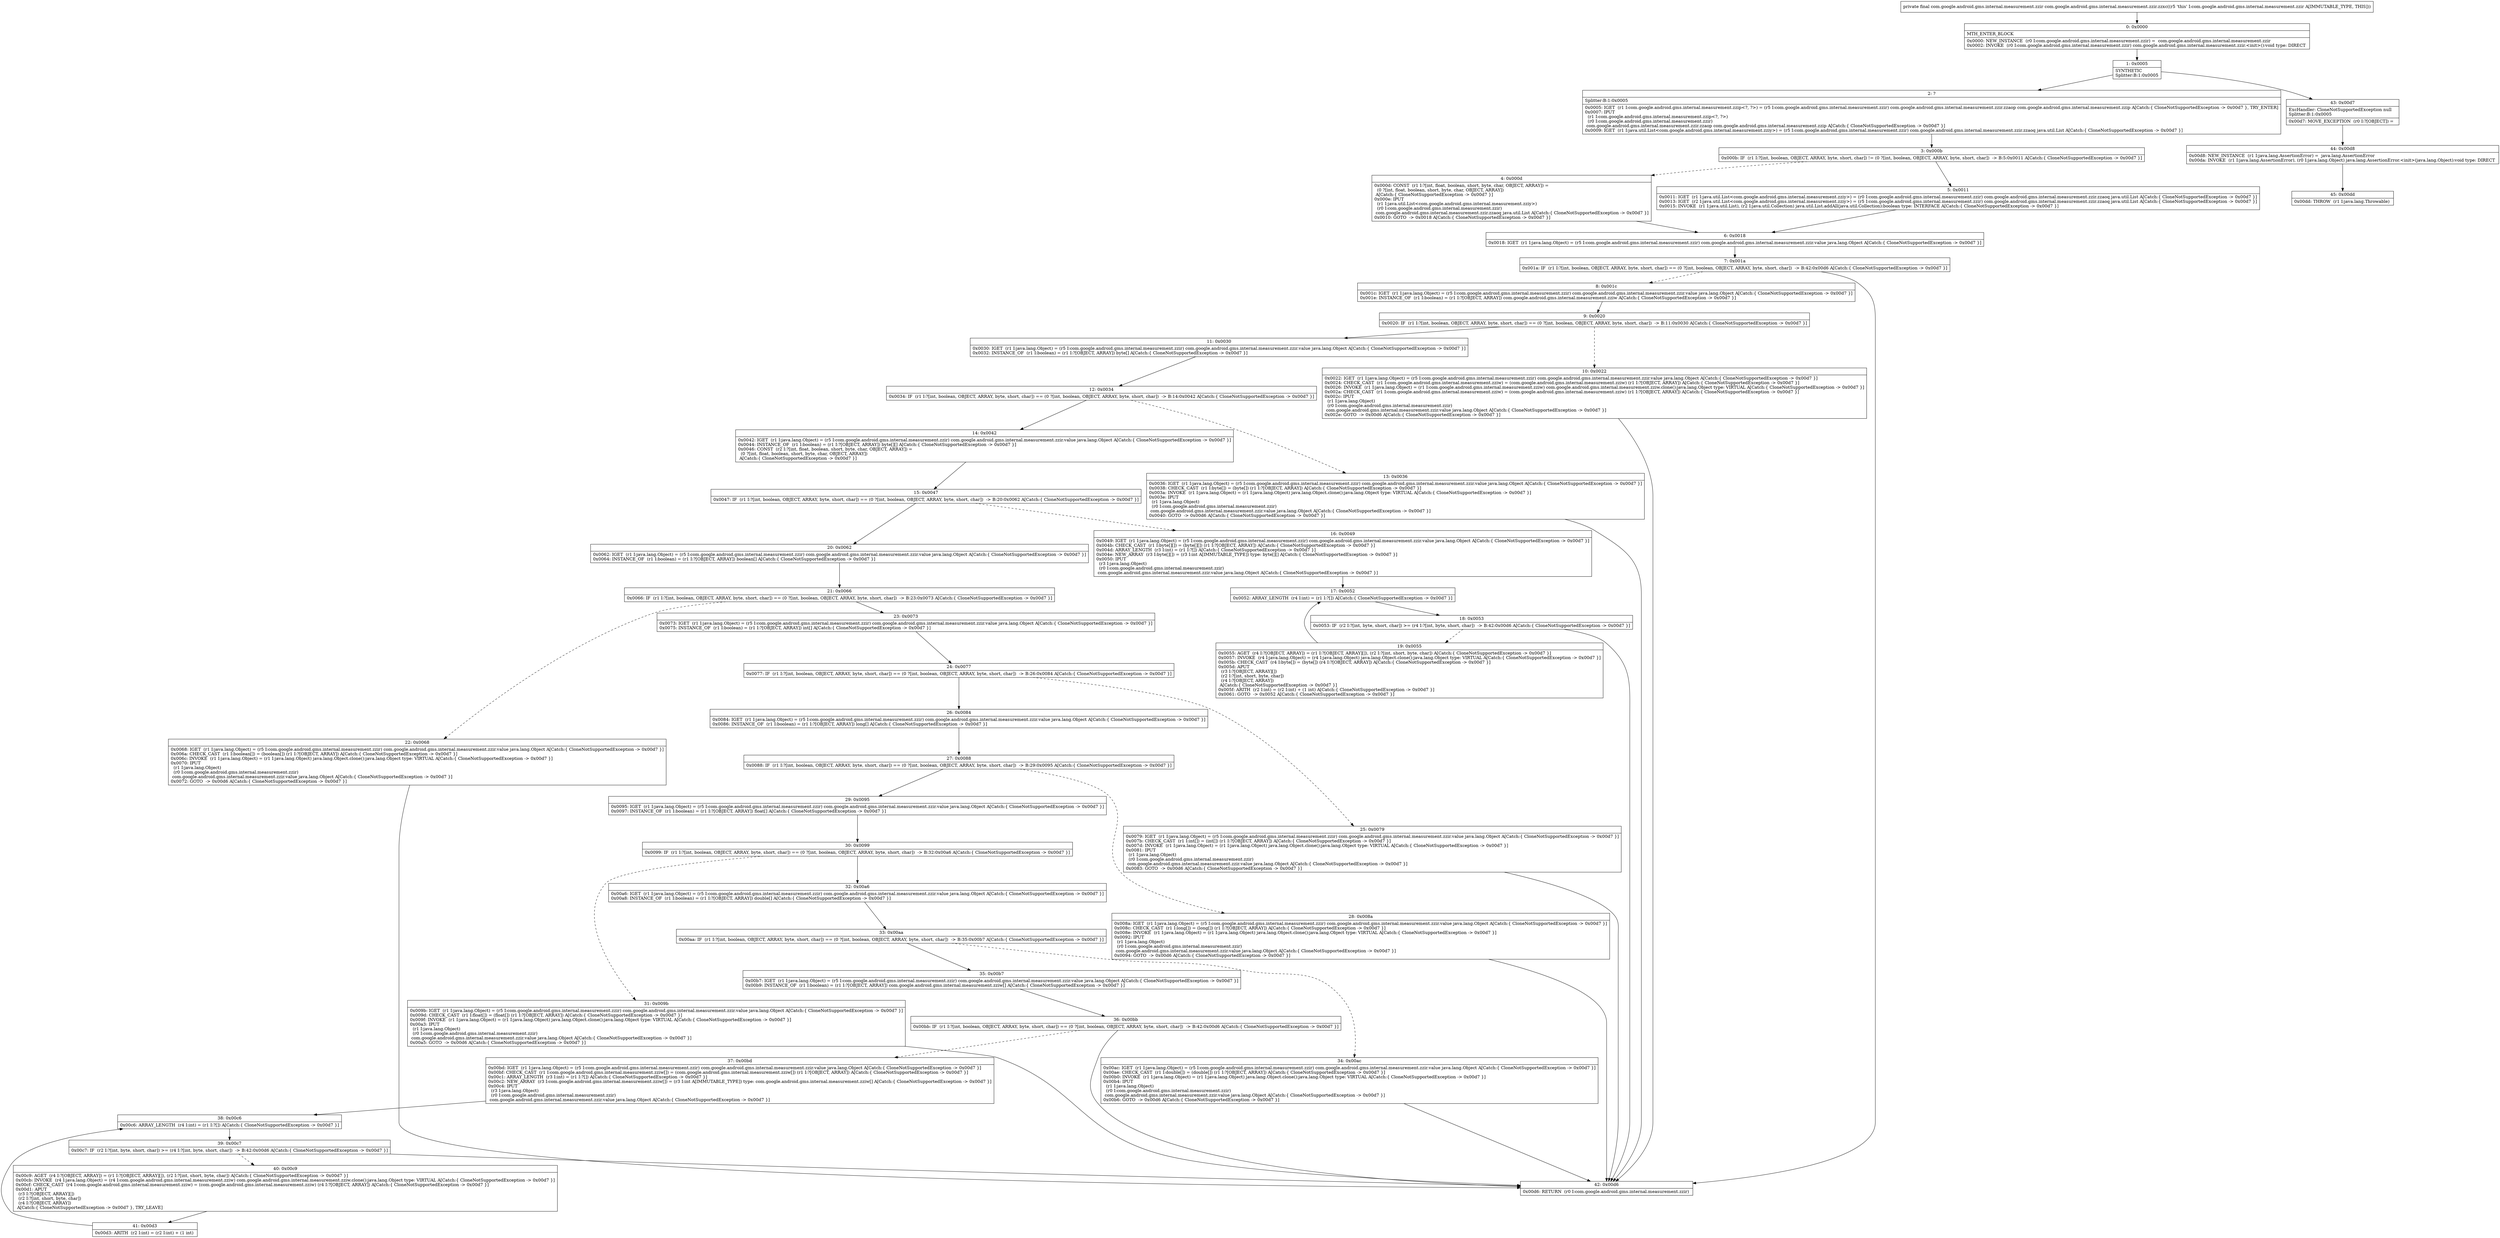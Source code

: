digraph "CFG forcom.google.android.gms.internal.measurement.zzir.zzxc()Lcom\/google\/android\/gms\/internal\/measurement\/zzir;" {
Node_0 [shape=record,label="{0\:\ 0x0000|MTH_ENTER_BLOCK\l|0x0000: NEW_INSTANCE  (r0 I:com.google.android.gms.internal.measurement.zzir) =  com.google.android.gms.internal.measurement.zzir \l0x0002: INVOKE  (r0 I:com.google.android.gms.internal.measurement.zzir) com.google.android.gms.internal.measurement.zzir.\<init\>():void type: DIRECT \l}"];
Node_1 [shape=record,label="{1\:\ 0x0005|SYNTHETIC\lSplitter:B:1:0x0005\l}"];
Node_2 [shape=record,label="{2\:\ ?|Splitter:B:1:0x0005\l|0x0005: IGET  (r1 I:com.google.android.gms.internal.measurement.zzip\<?, ?\>) = (r5 I:com.google.android.gms.internal.measurement.zzir) com.google.android.gms.internal.measurement.zzir.zzaop com.google.android.gms.internal.measurement.zzip A[Catch:\{ CloneNotSupportedException \-\> 0x00d7 \}, TRY_ENTER]\l0x0007: IPUT  \l  (r1 I:com.google.android.gms.internal.measurement.zzip\<?, ?\>)\l  (r0 I:com.google.android.gms.internal.measurement.zzir)\l com.google.android.gms.internal.measurement.zzir.zzaop com.google.android.gms.internal.measurement.zzip A[Catch:\{ CloneNotSupportedException \-\> 0x00d7 \}]\l0x0009: IGET  (r1 I:java.util.List\<com.google.android.gms.internal.measurement.zziy\>) = (r5 I:com.google.android.gms.internal.measurement.zzir) com.google.android.gms.internal.measurement.zzir.zzaoq java.util.List A[Catch:\{ CloneNotSupportedException \-\> 0x00d7 \}]\l}"];
Node_3 [shape=record,label="{3\:\ 0x000b|0x000b: IF  (r1 I:?[int, boolean, OBJECT, ARRAY, byte, short, char]) != (0 ?[int, boolean, OBJECT, ARRAY, byte, short, char])  \-\> B:5:0x0011 A[Catch:\{ CloneNotSupportedException \-\> 0x00d7 \}]\l}"];
Node_4 [shape=record,label="{4\:\ 0x000d|0x000d: CONST  (r1 I:?[int, float, boolean, short, byte, char, OBJECT, ARRAY]) = \l  (0 ?[int, float, boolean, short, byte, char, OBJECT, ARRAY])\l A[Catch:\{ CloneNotSupportedException \-\> 0x00d7 \}]\l0x000e: IPUT  \l  (r1 I:java.util.List\<com.google.android.gms.internal.measurement.zziy\>)\l  (r0 I:com.google.android.gms.internal.measurement.zzir)\l com.google.android.gms.internal.measurement.zzir.zzaoq java.util.List A[Catch:\{ CloneNotSupportedException \-\> 0x00d7 \}]\l0x0010: GOTO  \-\> 0x0018 A[Catch:\{ CloneNotSupportedException \-\> 0x00d7 \}]\l}"];
Node_5 [shape=record,label="{5\:\ 0x0011|0x0011: IGET  (r1 I:java.util.List\<com.google.android.gms.internal.measurement.zziy\>) = (r0 I:com.google.android.gms.internal.measurement.zzir) com.google.android.gms.internal.measurement.zzir.zzaoq java.util.List A[Catch:\{ CloneNotSupportedException \-\> 0x00d7 \}]\l0x0013: IGET  (r2 I:java.util.List\<com.google.android.gms.internal.measurement.zziy\>) = (r5 I:com.google.android.gms.internal.measurement.zzir) com.google.android.gms.internal.measurement.zzir.zzaoq java.util.List A[Catch:\{ CloneNotSupportedException \-\> 0x00d7 \}]\l0x0015: INVOKE  (r1 I:java.util.List), (r2 I:java.util.Collection) java.util.List.addAll(java.util.Collection):boolean type: INTERFACE A[Catch:\{ CloneNotSupportedException \-\> 0x00d7 \}]\l}"];
Node_6 [shape=record,label="{6\:\ 0x0018|0x0018: IGET  (r1 I:java.lang.Object) = (r5 I:com.google.android.gms.internal.measurement.zzir) com.google.android.gms.internal.measurement.zzir.value java.lang.Object A[Catch:\{ CloneNotSupportedException \-\> 0x00d7 \}]\l}"];
Node_7 [shape=record,label="{7\:\ 0x001a|0x001a: IF  (r1 I:?[int, boolean, OBJECT, ARRAY, byte, short, char]) == (0 ?[int, boolean, OBJECT, ARRAY, byte, short, char])  \-\> B:42:0x00d6 A[Catch:\{ CloneNotSupportedException \-\> 0x00d7 \}]\l}"];
Node_8 [shape=record,label="{8\:\ 0x001c|0x001c: IGET  (r1 I:java.lang.Object) = (r5 I:com.google.android.gms.internal.measurement.zzir) com.google.android.gms.internal.measurement.zzir.value java.lang.Object A[Catch:\{ CloneNotSupportedException \-\> 0x00d7 \}]\l0x001e: INSTANCE_OF  (r1 I:boolean) = (r1 I:?[OBJECT, ARRAY]) com.google.android.gms.internal.measurement.zziw A[Catch:\{ CloneNotSupportedException \-\> 0x00d7 \}]\l}"];
Node_9 [shape=record,label="{9\:\ 0x0020|0x0020: IF  (r1 I:?[int, boolean, OBJECT, ARRAY, byte, short, char]) == (0 ?[int, boolean, OBJECT, ARRAY, byte, short, char])  \-\> B:11:0x0030 A[Catch:\{ CloneNotSupportedException \-\> 0x00d7 \}]\l}"];
Node_10 [shape=record,label="{10\:\ 0x0022|0x0022: IGET  (r1 I:java.lang.Object) = (r5 I:com.google.android.gms.internal.measurement.zzir) com.google.android.gms.internal.measurement.zzir.value java.lang.Object A[Catch:\{ CloneNotSupportedException \-\> 0x00d7 \}]\l0x0024: CHECK_CAST  (r1 I:com.google.android.gms.internal.measurement.zziw) = (com.google.android.gms.internal.measurement.zziw) (r1 I:?[OBJECT, ARRAY]) A[Catch:\{ CloneNotSupportedException \-\> 0x00d7 \}]\l0x0026: INVOKE  (r1 I:java.lang.Object) = (r1 I:com.google.android.gms.internal.measurement.zziw) com.google.android.gms.internal.measurement.zziw.clone():java.lang.Object type: VIRTUAL A[Catch:\{ CloneNotSupportedException \-\> 0x00d7 \}]\l0x002a: CHECK_CAST  (r1 I:com.google.android.gms.internal.measurement.zziw) = (com.google.android.gms.internal.measurement.zziw) (r1 I:?[OBJECT, ARRAY]) A[Catch:\{ CloneNotSupportedException \-\> 0x00d7 \}]\l0x002c: IPUT  \l  (r1 I:java.lang.Object)\l  (r0 I:com.google.android.gms.internal.measurement.zzir)\l com.google.android.gms.internal.measurement.zzir.value java.lang.Object A[Catch:\{ CloneNotSupportedException \-\> 0x00d7 \}]\l0x002e: GOTO  \-\> 0x00d6 A[Catch:\{ CloneNotSupportedException \-\> 0x00d7 \}]\l}"];
Node_11 [shape=record,label="{11\:\ 0x0030|0x0030: IGET  (r1 I:java.lang.Object) = (r5 I:com.google.android.gms.internal.measurement.zzir) com.google.android.gms.internal.measurement.zzir.value java.lang.Object A[Catch:\{ CloneNotSupportedException \-\> 0x00d7 \}]\l0x0032: INSTANCE_OF  (r1 I:boolean) = (r1 I:?[OBJECT, ARRAY]) byte[] A[Catch:\{ CloneNotSupportedException \-\> 0x00d7 \}]\l}"];
Node_12 [shape=record,label="{12\:\ 0x0034|0x0034: IF  (r1 I:?[int, boolean, OBJECT, ARRAY, byte, short, char]) == (0 ?[int, boolean, OBJECT, ARRAY, byte, short, char])  \-\> B:14:0x0042 A[Catch:\{ CloneNotSupportedException \-\> 0x00d7 \}]\l}"];
Node_13 [shape=record,label="{13\:\ 0x0036|0x0036: IGET  (r1 I:java.lang.Object) = (r5 I:com.google.android.gms.internal.measurement.zzir) com.google.android.gms.internal.measurement.zzir.value java.lang.Object A[Catch:\{ CloneNotSupportedException \-\> 0x00d7 \}]\l0x0038: CHECK_CAST  (r1 I:byte[]) = (byte[]) (r1 I:?[OBJECT, ARRAY]) A[Catch:\{ CloneNotSupportedException \-\> 0x00d7 \}]\l0x003a: INVOKE  (r1 I:java.lang.Object) = (r1 I:java.lang.Object) java.lang.Object.clone():java.lang.Object type: VIRTUAL A[Catch:\{ CloneNotSupportedException \-\> 0x00d7 \}]\l0x003e: IPUT  \l  (r1 I:java.lang.Object)\l  (r0 I:com.google.android.gms.internal.measurement.zzir)\l com.google.android.gms.internal.measurement.zzir.value java.lang.Object A[Catch:\{ CloneNotSupportedException \-\> 0x00d7 \}]\l0x0040: GOTO  \-\> 0x00d6 A[Catch:\{ CloneNotSupportedException \-\> 0x00d7 \}]\l}"];
Node_14 [shape=record,label="{14\:\ 0x0042|0x0042: IGET  (r1 I:java.lang.Object) = (r5 I:com.google.android.gms.internal.measurement.zzir) com.google.android.gms.internal.measurement.zzir.value java.lang.Object A[Catch:\{ CloneNotSupportedException \-\> 0x00d7 \}]\l0x0044: INSTANCE_OF  (r1 I:boolean) = (r1 I:?[OBJECT, ARRAY]) byte[][] A[Catch:\{ CloneNotSupportedException \-\> 0x00d7 \}]\l0x0046: CONST  (r2 I:?[int, float, boolean, short, byte, char, OBJECT, ARRAY]) = \l  (0 ?[int, float, boolean, short, byte, char, OBJECT, ARRAY])\l A[Catch:\{ CloneNotSupportedException \-\> 0x00d7 \}]\l}"];
Node_15 [shape=record,label="{15\:\ 0x0047|0x0047: IF  (r1 I:?[int, boolean, OBJECT, ARRAY, byte, short, char]) == (0 ?[int, boolean, OBJECT, ARRAY, byte, short, char])  \-\> B:20:0x0062 A[Catch:\{ CloneNotSupportedException \-\> 0x00d7 \}]\l}"];
Node_16 [shape=record,label="{16\:\ 0x0049|0x0049: IGET  (r1 I:java.lang.Object) = (r5 I:com.google.android.gms.internal.measurement.zzir) com.google.android.gms.internal.measurement.zzir.value java.lang.Object A[Catch:\{ CloneNotSupportedException \-\> 0x00d7 \}]\l0x004b: CHECK_CAST  (r1 I:byte[][]) = (byte[][]) (r1 I:?[OBJECT, ARRAY]) A[Catch:\{ CloneNotSupportedException \-\> 0x00d7 \}]\l0x004d: ARRAY_LENGTH  (r3 I:int) = (r1 I:?[]) A[Catch:\{ CloneNotSupportedException \-\> 0x00d7 \}]\l0x004e: NEW_ARRAY  (r3 I:byte[][]) = (r3 I:int A[IMMUTABLE_TYPE]) type: byte[][] A[Catch:\{ CloneNotSupportedException \-\> 0x00d7 \}]\l0x0050: IPUT  \l  (r3 I:java.lang.Object)\l  (r0 I:com.google.android.gms.internal.measurement.zzir)\l com.google.android.gms.internal.measurement.zzir.value java.lang.Object A[Catch:\{ CloneNotSupportedException \-\> 0x00d7 \}]\l}"];
Node_17 [shape=record,label="{17\:\ 0x0052|0x0052: ARRAY_LENGTH  (r4 I:int) = (r1 I:?[]) A[Catch:\{ CloneNotSupportedException \-\> 0x00d7 \}]\l}"];
Node_18 [shape=record,label="{18\:\ 0x0053|0x0053: IF  (r2 I:?[int, byte, short, char]) \>= (r4 I:?[int, byte, short, char])  \-\> B:42:0x00d6 A[Catch:\{ CloneNotSupportedException \-\> 0x00d7 \}]\l}"];
Node_19 [shape=record,label="{19\:\ 0x0055|0x0055: AGET  (r4 I:?[OBJECT, ARRAY]) = (r1 I:?[OBJECT, ARRAY][]), (r2 I:?[int, short, byte, char]) A[Catch:\{ CloneNotSupportedException \-\> 0x00d7 \}]\l0x0057: INVOKE  (r4 I:java.lang.Object) = (r4 I:java.lang.Object) java.lang.Object.clone():java.lang.Object type: VIRTUAL A[Catch:\{ CloneNotSupportedException \-\> 0x00d7 \}]\l0x005b: CHECK_CAST  (r4 I:byte[]) = (byte[]) (r4 I:?[OBJECT, ARRAY]) A[Catch:\{ CloneNotSupportedException \-\> 0x00d7 \}]\l0x005d: APUT  \l  (r3 I:?[OBJECT, ARRAY][])\l  (r2 I:?[int, short, byte, char])\l  (r4 I:?[OBJECT, ARRAY])\l A[Catch:\{ CloneNotSupportedException \-\> 0x00d7 \}]\l0x005f: ARITH  (r2 I:int) = (r2 I:int) + (1 int) A[Catch:\{ CloneNotSupportedException \-\> 0x00d7 \}]\l0x0061: GOTO  \-\> 0x0052 A[Catch:\{ CloneNotSupportedException \-\> 0x00d7 \}]\l}"];
Node_20 [shape=record,label="{20\:\ 0x0062|0x0062: IGET  (r1 I:java.lang.Object) = (r5 I:com.google.android.gms.internal.measurement.zzir) com.google.android.gms.internal.measurement.zzir.value java.lang.Object A[Catch:\{ CloneNotSupportedException \-\> 0x00d7 \}]\l0x0064: INSTANCE_OF  (r1 I:boolean) = (r1 I:?[OBJECT, ARRAY]) boolean[] A[Catch:\{ CloneNotSupportedException \-\> 0x00d7 \}]\l}"];
Node_21 [shape=record,label="{21\:\ 0x0066|0x0066: IF  (r1 I:?[int, boolean, OBJECT, ARRAY, byte, short, char]) == (0 ?[int, boolean, OBJECT, ARRAY, byte, short, char])  \-\> B:23:0x0073 A[Catch:\{ CloneNotSupportedException \-\> 0x00d7 \}]\l}"];
Node_22 [shape=record,label="{22\:\ 0x0068|0x0068: IGET  (r1 I:java.lang.Object) = (r5 I:com.google.android.gms.internal.measurement.zzir) com.google.android.gms.internal.measurement.zzir.value java.lang.Object A[Catch:\{ CloneNotSupportedException \-\> 0x00d7 \}]\l0x006a: CHECK_CAST  (r1 I:boolean[]) = (boolean[]) (r1 I:?[OBJECT, ARRAY]) A[Catch:\{ CloneNotSupportedException \-\> 0x00d7 \}]\l0x006c: INVOKE  (r1 I:java.lang.Object) = (r1 I:java.lang.Object) java.lang.Object.clone():java.lang.Object type: VIRTUAL A[Catch:\{ CloneNotSupportedException \-\> 0x00d7 \}]\l0x0070: IPUT  \l  (r1 I:java.lang.Object)\l  (r0 I:com.google.android.gms.internal.measurement.zzir)\l com.google.android.gms.internal.measurement.zzir.value java.lang.Object A[Catch:\{ CloneNotSupportedException \-\> 0x00d7 \}]\l0x0072: GOTO  \-\> 0x00d6 A[Catch:\{ CloneNotSupportedException \-\> 0x00d7 \}]\l}"];
Node_23 [shape=record,label="{23\:\ 0x0073|0x0073: IGET  (r1 I:java.lang.Object) = (r5 I:com.google.android.gms.internal.measurement.zzir) com.google.android.gms.internal.measurement.zzir.value java.lang.Object A[Catch:\{ CloneNotSupportedException \-\> 0x00d7 \}]\l0x0075: INSTANCE_OF  (r1 I:boolean) = (r1 I:?[OBJECT, ARRAY]) int[] A[Catch:\{ CloneNotSupportedException \-\> 0x00d7 \}]\l}"];
Node_24 [shape=record,label="{24\:\ 0x0077|0x0077: IF  (r1 I:?[int, boolean, OBJECT, ARRAY, byte, short, char]) == (0 ?[int, boolean, OBJECT, ARRAY, byte, short, char])  \-\> B:26:0x0084 A[Catch:\{ CloneNotSupportedException \-\> 0x00d7 \}]\l}"];
Node_25 [shape=record,label="{25\:\ 0x0079|0x0079: IGET  (r1 I:java.lang.Object) = (r5 I:com.google.android.gms.internal.measurement.zzir) com.google.android.gms.internal.measurement.zzir.value java.lang.Object A[Catch:\{ CloneNotSupportedException \-\> 0x00d7 \}]\l0x007b: CHECK_CAST  (r1 I:int[]) = (int[]) (r1 I:?[OBJECT, ARRAY]) A[Catch:\{ CloneNotSupportedException \-\> 0x00d7 \}]\l0x007d: INVOKE  (r1 I:java.lang.Object) = (r1 I:java.lang.Object) java.lang.Object.clone():java.lang.Object type: VIRTUAL A[Catch:\{ CloneNotSupportedException \-\> 0x00d7 \}]\l0x0081: IPUT  \l  (r1 I:java.lang.Object)\l  (r0 I:com.google.android.gms.internal.measurement.zzir)\l com.google.android.gms.internal.measurement.zzir.value java.lang.Object A[Catch:\{ CloneNotSupportedException \-\> 0x00d7 \}]\l0x0083: GOTO  \-\> 0x00d6 A[Catch:\{ CloneNotSupportedException \-\> 0x00d7 \}]\l}"];
Node_26 [shape=record,label="{26\:\ 0x0084|0x0084: IGET  (r1 I:java.lang.Object) = (r5 I:com.google.android.gms.internal.measurement.zzir) com.google.android.gms.internal.measurement.zzir.value java.lang.Object A[Catch:\{ CloneNotSupportedException \-\> 0x00d7 \}]\l0x0086: INSTANCE_OF  (r1 I:boolean) = (r1 I:?[OBJECT, ARRAY]) long[] A[Catch:\{ CloneNotSupportedException \-\> 0x00d7 \}]\l}"];
Node_27 [shape=record,label="{27\:\ 0x0088|0x0088: IF  (r1 I:?[int, boolean, OBJECT, ARRAY, byte, short, char]) == (0 ?[int, boolean, OBJECT, ARRAY, byte, short, char])  \-\> B:29:0x0095 A[Catch:\{ CloneNotSupportedException \-\> 0x00d7 \}]\l}"];
Node_28 [shape=record,label="{28\:\ 0x008a|0x008a: IGET  (r1 I:java.lang.Object) = (r5 I:com.google.android.gms.internal.measurement.zzir) com.google.android.gms.internal.measurement.zzir.value java.lang.Object A[Catch:\{ CloneNotSupportedException \-\> 0x00d7 \}]\l0x008c: CHECK_CAST  (r1 I:long[]) = (long[]) (r1 I:?[OBJECT, ARRAY]) A[Catch:\{ CloneNotSupportedException \-\> 0x00d7 \}]\l0x008e: INVOKE  (r1 I:java.lang.Object) = (r1 I:java.lang.Object) java.lang.Object.clone():java.lang.Object type: VIRTUAL A[Catch:\{ CloneNotSupportedException \-\> 0x00d7 \}]\l0x0092: IPUT  \l  (r1 I:java.lang.Object)\l  (r0 I:com.google.android.gms.internal.measurement.zzir)\l com.google.android.gms.internal.measurement.zzir.value java.lang.Object A[Catch:\{ CloneNotSupportedException \-\> 0x00d7 \}]\l0x0094: GOTO  \-\> 0x00d6 A[Catch:\{ CloneNotSupportedException \-\> 0x00d7 \}]\l}"];
Node_29 [shape=record,label="{29\:\ 0x0095|0x0095: IGET  (r1 I:java.lang.Object) = (r5 I:com.google.android.gms.internal.measurement.zzir) com.google.android.gms.internal.measurement.zzir.value java.lang.Object A[Catch:\{ CloneNotSupportedException \-\> 0x00d7 \}]\l0x0097: INSTANCE_OF  (r1 I:boolean) = (r1 I:?[OBJECT, ARRAY]) float[] A[Catch:\{ CloneNotSupportedException \-\> 0x00d7 \}]\l}"];
Node_30 [shape=record,label="{30\:\ 0x0099|0x0099: IF  (r1 I:?[int, boolean, OBJECT, ARRAY, byte, short, char]) == (0 ?[int, boolean, OBJECT, ARRAY, byte, short, char])  \-\> B:32:0x00a6 A[Catch:\{ CloneNotSupportedException \-\> 0x00d7 \}]\l}"];
Node_31 [shape=record,label="{31\:\ 0x009b|0x009b: IGET  (r1 I:java.lang.Object) = (r5 I:com.google.android.gms.internal.measurement.zzir) com.google.android.gms.internal.measurement.zzir.value java.lang.Object A[Catch:\{ CloneNotSupportedException \-\> 0x00d7 \}]\l0x009d: CHECK_CAST  (r1 I:float[]) = (float[]) (r1 I:?[OBJECT, ARRAY]) A[Catch:\{ CloneNotSupportedException \-\> 0x00d7 \}]\l0x009f: INVOKE  (r1 I:java.lang.Object) = (r1 I:java.lang.Object) java.lang.Object.clone():java.lang.Object type: VIRTUAL A[Catch:\{ CloneNotSupportedException \-\> 0x00d7 \}]\l0x00a3: IPUT  \l  (r1 I:java.lang.Object)\l  (r0 I:com.google.android.gms.internal.measurement.zzir)\l com.google.android.gms.internal.measurement.zzir.value java.lang.Object A[Catch:\{ CloneNotSupportedException \-\> 0x00d7 \}]\l0x00a5: GOTO  \-\> 0x00d6 A[Catch:\{ CloneNotSupportedException \-\> 0x00d7 \}]\l}"];
Node_32 [shape=record,label="{32\:\ 0x00a6|0x00a6: IGET  (r1 I:java.lang.Object) = (r5 I:com.google.android.gms.internal.measurement.zzir) com.google.android.gms.internal.measurement.zzir.value java.lang.Object A[Catch:\{ CloneNotSupportedException \-\> 0x00d7 \}]\l0x00a8: INSTANCE_OF  (r1 I:boolean) = (r1 I:?[OBJECT, ARRAY]) double[] A[Catch:\{ CloneNotSupportedException \-\> 0x00d7 \}]\l}"];
Node_33 [shape=record,label="{33\:\ 0x00aa|0x00aa: IF  (r1 I:?[int, boolean, OBJECT, ARRAY, byte, short, char]) == (0 ?[int, boolean, OBJECT, ARRAY, byte, short, char])  \-\> B:35:0x00b7 A[Catch:\{ CloneNotSupportedException \-\> 0x00d7 \}]\l}"];
Node_34 [shape=record,label="{34\:\ 0x00ac|0x00ac: IGET  (r1 I:java.lang.Object) = (r5 I:com.google.android.gms.internal.measurement.zzir) com.google.android.gms.internal.measurement.zzir.value java.lang.Object A[Catch:\{ CloneNotSupportedException \-\> 0x00d7 \}]\l0x00ae: CHECK_CAST  (r1 I:double[]) = (double[]) (r1 I:?[OBJECT, ARRAY]) A[Catch:\{ CloneNotSupportedException \-\> 0x00d7 \}]\l0x00b0: INVOKE  (r1 I:java.lang.Object) = (r1 I:java.lang.Object) java.lang.Object.clone():java.lang.Object type: VIRTUAL A[Catch:\{ CloneNotSupportedException \-\> 0x00d7 \}]\l0x00b4: IPUT  \l  (r1 I:java.lang.Object)\l  (r0 I:com.google.android.gms.internal.measurement.zzir)\l com.google.android.gms.internal.measurement.zzir.value java.lang.Object A[Catch:\{ CloneNotSupportedException \-\> 0x00d7 \}]\l0x00b6: GOTO  \-\> 0x00d6 A[Catch:\{ CloneNotSupportedException \-\> 0x00d7 \}]\l}"];
Node_35 [shape=record,label="{35\:\ 0x00b7|0x00b7: IGET  (r1 I:java.lang.Object) = (r5 I:com.google.android.gms.internal.measurement.zzir) com.google.android.gms.internal.measurement.zzir.value java.lang.Object A[Catch:\{ CloneNotSupportedException \-\> 0x00d7 \}]\l0x00b9: INSTANCE_OF  (r1 I:boolean) = (r1 I:?[OBJECT, ARRAY]) com.google.android.gms.internal.measurement.zziw[] A[Catch:\{ CloneNotSupportedException \-\> 0x00d7 \}]\l}"];
Node_36 [shape=record,label="{36\:\ 0x00bb|0x00bb: IF  (r1 I:?[int, boolean, OBJECT, ARRAY, byte, short, char]) == (0 ?[int, boolean, OBJECT, ARRAY, byte, short, char])  \-\> B:42:0x00d6 A[Catch:\{ CloneNotSupportedException \-\> 0x00d7 \}]\l}"];
Node_37 [shape=record,label="{37\:\ 0x00bd|0x00bd: IGET  (r1 I:java.lang.Object) = (r5 I:com.google.android.gms.internal.measurement.zzir) com.google.android.gms.internal.measurement.zzir.value java.lang.Object A[Catch:\{ CloneNotSupportedException \-\> 0x00d7 \}]\l0x00bf: CHECK_CAST  (r1 I:com.google.android.gms.internal.measurement.zziw[]) = (com.google.android.gms.internal.measurement.zziw[]) (r1 I:?[OBJECT, ARRAY]) A[Catch:\{ CloneNotSupportedException \-\> 0x00d7 \}]\l0x00c1: ARRAY_LENGTH  (r3 I:int) = (r1 I:?[]) A[Catch:\{ CloneNotSupportedException \-\> 0x00d7 \}]\l0x00c2: NEW_ARRAY  (r3 I:com.google.android.gms.internal.measurement.zziw[]) = (r3 I:int A[IMMUTABLE_TYPE]) type: com.google.android.gms.internal.measurement.zziw[] A[Catch:\{ CloneNotSupportedException \-\> 0x00d7 \}]\l0x00c4: IPUT  \l  (r3 I:java.lang.Object)\l  (r0 I:com.google.android.gms.internal.measurement.zzir)\l com.google.android.gms.internal.measurement.zzir.value java.lang.Object A[Catch:\{ CloneNotSupportedException \-\> 0x00d7 \}]\l}"];
Node_38 [shape=record,label="{38\:\ 0x00c6|0x00c6: ARRAY_LENGTH  (r4 I:int) = (r1 I:?[]) A[Catch:\{ CloneNotSupportedException \-\> 0x00d7 \}]\l}"];
Node_39 [shape=record,label="{39\:\ 0x00c7|0x00c7: IF  (r2 I:?[int, byte, short, char]) \>= (r4 I:?[int, byte, short, char])  \-\> B:42:0x00d6 A[Catch:\{ CloneNotSupportedException \-\> 0x00d7 \}]\l}"];
Node_40 [shape=record,label="{40\:\ 0x00c9|0x00c9: AGET  (r4 I:?[OBJECT, ARRAY]) = (r1 I:?[OBJECT, ARRAY][]), (r2 I:?[int, short, byte, char]) A[Catch:\{ CloneNotSupportedException \-\> 0x00d7 \}]\l0x00cb: INVOKE  (r4 I:java.lang.Object) = (r4 I:com.google.android.gms.internal.measurement.zziw) com.google.android.gms.internal.measurement.zziw.clone():java.lang.Object type: VIRTUAL A[Catch:\{ CloneNotSupportedException \-\> 0x00d7 \}]\l0x00cf: CHECK_CAST  (r4 I:com.google.android.gms.internal.measurement.zziw) = (com.google.android.gms.internal.measurement.zziw) (r4 I:?[OBJECT, ARRAY]) A[Catch:\{ CloneNotSupportedException \-\> 0x00d7 \}]\l0x00d1: APUT  \l  (r3 I:?[OBJECT, ARRAY][])\l  (r2 I:?[int, short, byte, char])\l  (r4 I:?[OBJECT, ARRAY])\l A[Catch:\{ CloneNotSupportedException \-\> 0x00d7 \}, TRY_LEAVE]\l}"];
Node_41 [shape=record,label="{41\:\ 0x00d3|0x00d3: ARITH  (r2 I:int) = (r2 I:int) + (1 int) \l}"];
Node_42 [shape=record,label="{42\:\ 0x00d6|0x00d6: RETURN  (r0 I:com.google.android.gms.internal.measurement.zzir) \l}"];
Node_43 [shape=record,label="{43\:\ 0x00d7|ExcHandler: CloneNotSupportedException null\lSplitter:B:1:0x0005\l|0x00d7: MOVE_EXCEPTION  (r0 I:?[OBJECT]) =  \l}"];
Node_44 [shape=record,label="{44\:\ 0x00d8|0x00d8: NEW_INSTANCE  (r1 I:java.lang.AssertionError) =  java.lang.AssertionError \l0x00da: INVOKE  (r1 I:java.lang.AssertionError), (r0 I:java.lang.Object) java.lang.AssertionError.\<init\>(java.lang.Object):void type: DIRECT \l}"];
Node_45 [shape=record,label="{45\:\ 0x00dd|0x00dd: THROW  (r1 I:java.lang.Throwable) \l}"];
MethodNode[shape=record,label="{private final com.google.android.gms.internal.measurement.zzir com.google.android.gms.internal.measurement.zzir.zzxc((r5 'this' I:com.google.android.gms.internal.measurement.zzir A[IMMUTABLE_TYPE, THIS])) }"];
MethodNode -> Node_0;
Node_0 -> Node_1;
Node_1 -> Node_2;
Node_1 -> Node_43;
Node_2 -> Node_3;
Node_3 -> Node_4[style=dashed];
Node_3 -> Node_5;
Node_4 -> Node_6;
Node_5 -> Node_6;
Node_6 -> Node_7;
Node_7 -> Node_8[style=dashed];
Node_7 -> Node_42;
Node_8 -> Node_9;
Node_9 -> Node_10[style=dashed];
Node_9 -> Node_11;
Node_10 -> Node_42;
Node_11 -> Node_12;
Node_12 -> Node_13[style=dashed];
Node_12 -> Node_14;
Node_13 -> Node_42;
Node_14 -> Node_15;
Node_15 -> Node_16[style=dashed];
Node_15 -> Node_20;
Node_16 -> Node_17;
Node_17 -> Node_18;
Node_18 -> Node_19[style=dashed];
Node_18 -> Node_42;
Node_19 -> Node_17;
Node_20 -> Node_21;
Node_21 -> Node_22[style=dashed];
Node_21 -> Node_23;
Node_22 -> Node_42;
Node_23 -> Node_24;
Node_24 -> Node_25[style=dashed];
Node_24 -> Node_26;
Node_25 -> Node_42;
Node_26 -> Node_27;
Node_27 -> Node_28[style=dashed];
Node_27 -> Node_29;
Node_28 -> Node_42;
Node_29 -> Node_30;
Node_30 -> Node_31[style=dashed];
Node_30 -> Node_32;
Node_31 -> Node_42;
Node_32 -> Node_33;
Node_33 -> Node_34[style=dashed];
Node_33 -> Node_35;
Node_34 -> Node_42;
Node_35 -> Node_36;
Node_36 -> Node_37[style=dashed];
Node_36 -> Node_42;
Node_37 -> Node_38;
Node_38 -> Node_39;
Node_39 -> Node_40[style=dashed];
Node_39 -> Node_42;
Node_40 -> Node_41;
Node_41 -> Node_38;
Node_43 -> Node_44;
Node_44 -> Node_45;
}

